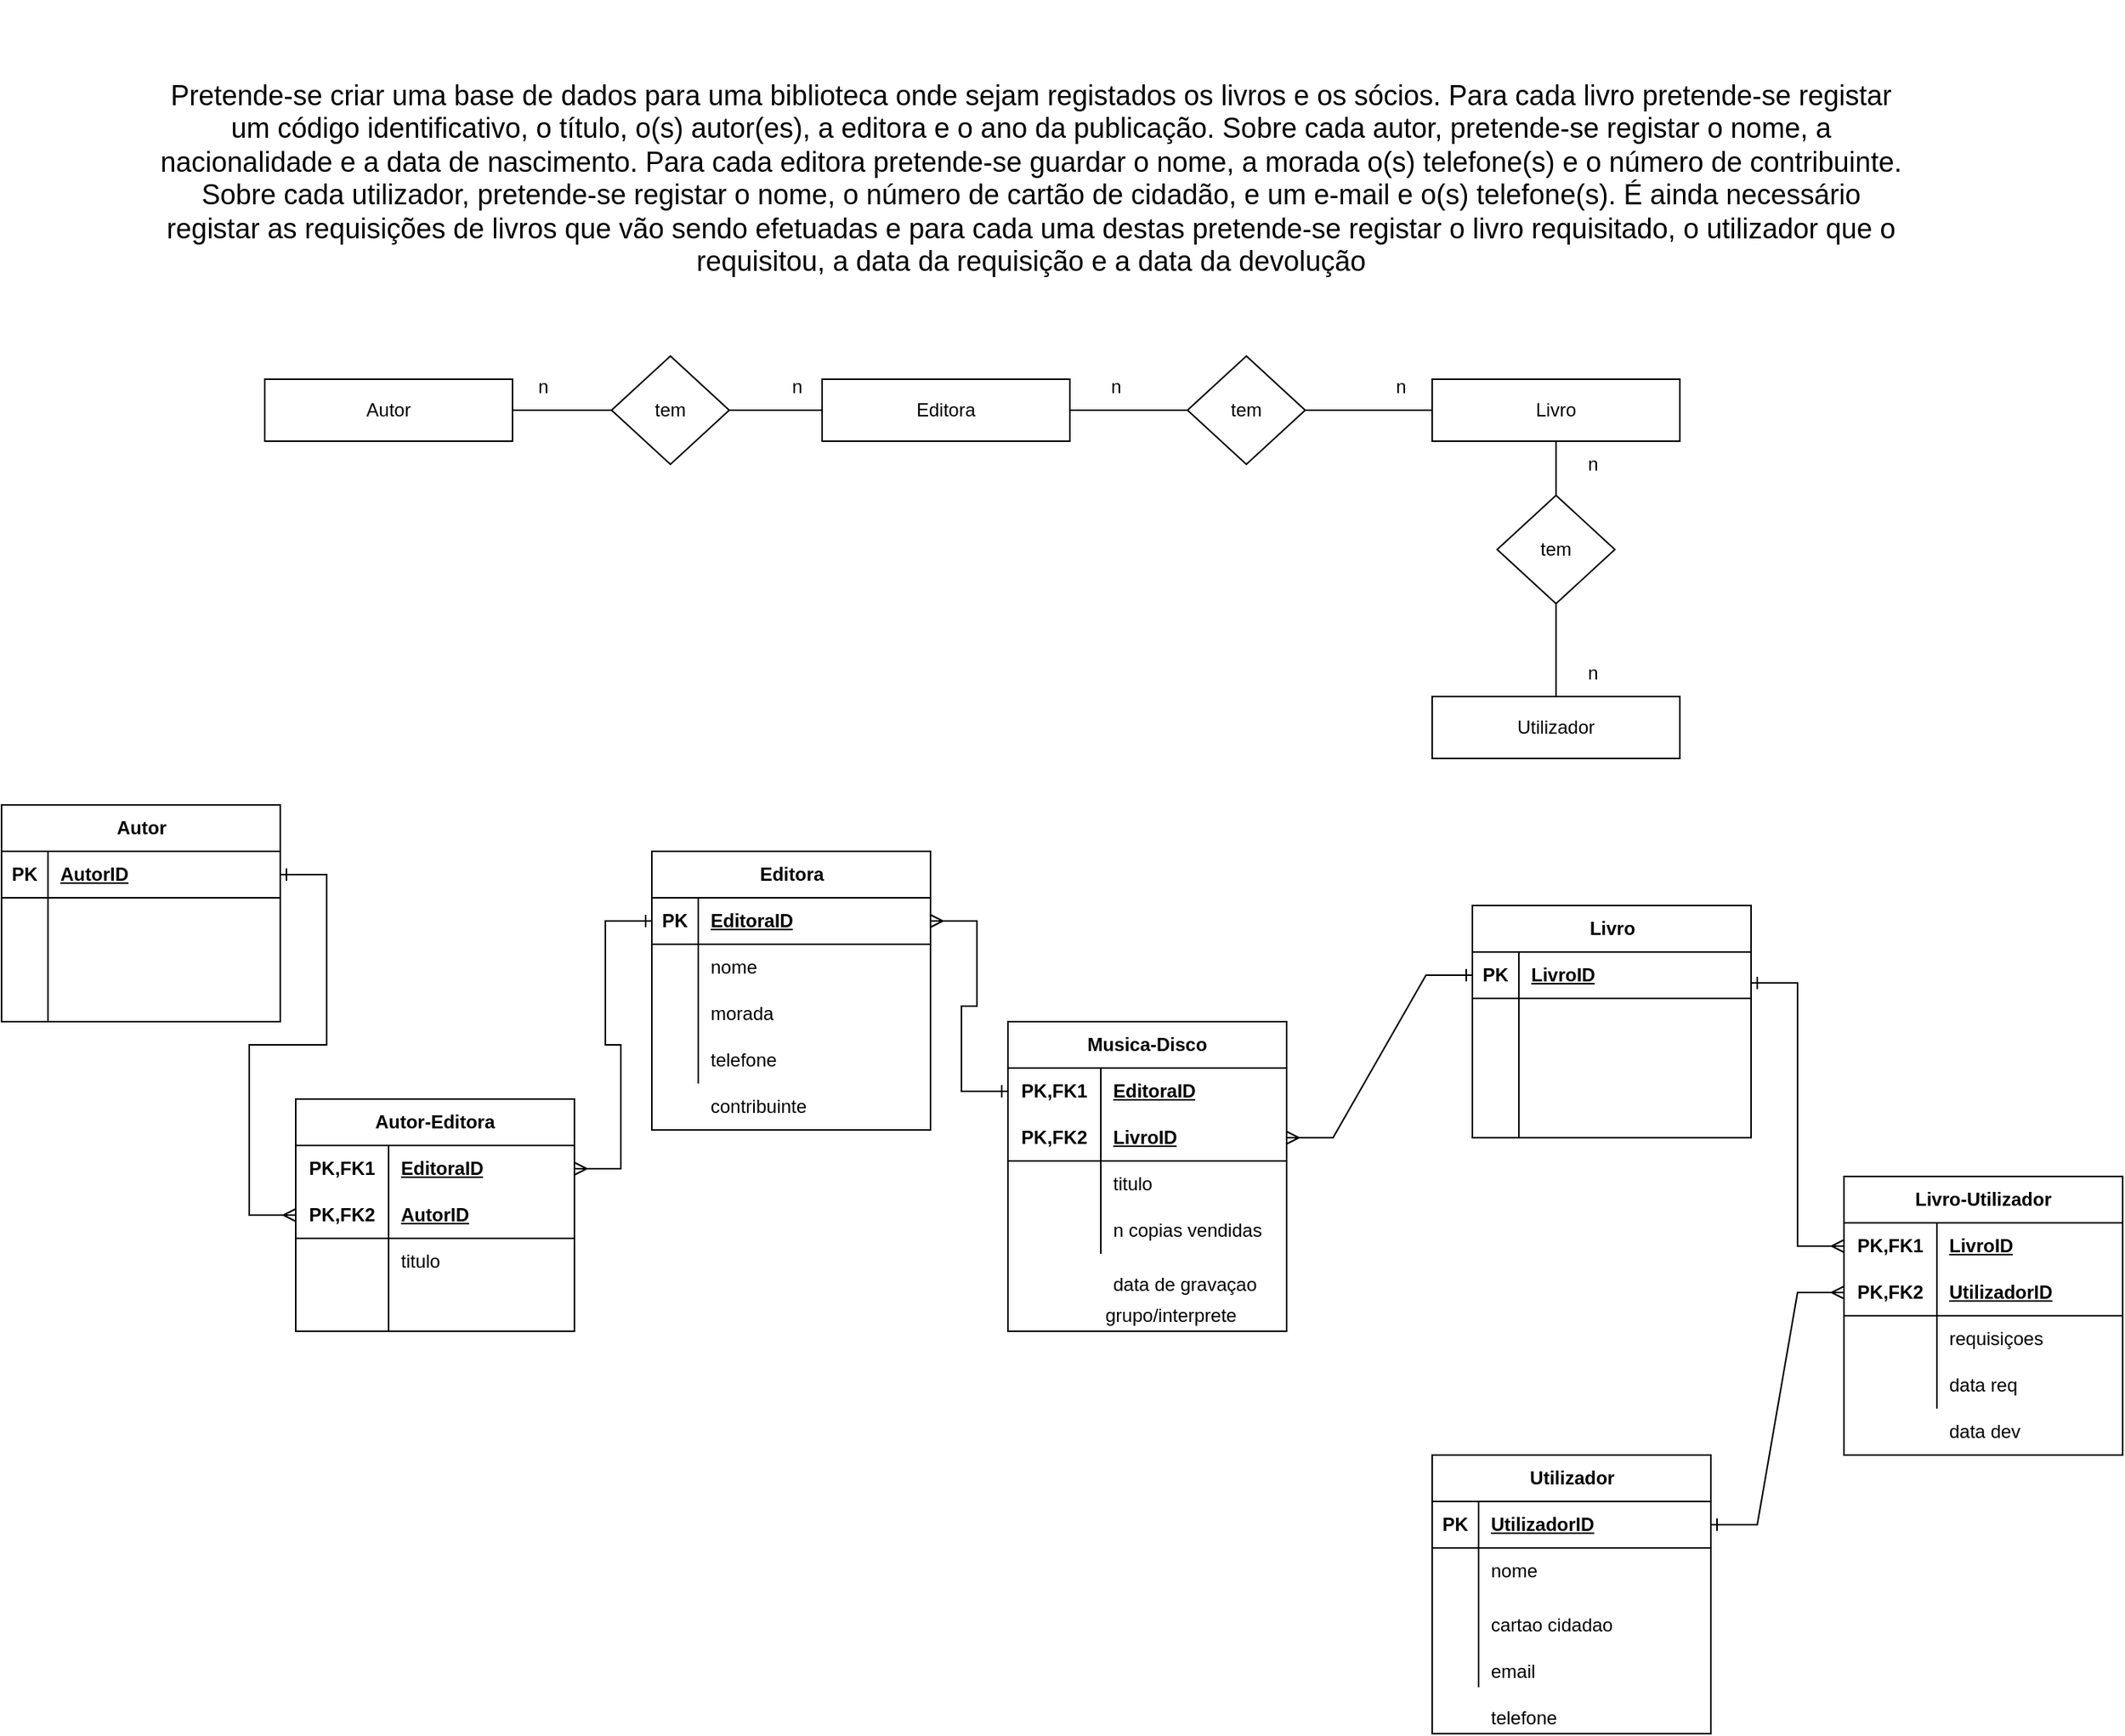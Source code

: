 <mxfile version="22.1.0" type="device">
  <diagram name="Página-1" id="rmaNzxS0oc0_9FTPBOmj">
    <mxGraphModel dx="1834" dy="1150" grid="1" gridSize="10" guides="1" tooltips="1" connect="1" arrows="1" fold="1" page="0" pageScale="1" pageWidth="827" pageHeight="1169" math="0" shadow="0">
      <root>
        <mxCell id="0" />
        <mxCell id="1" parent="0" />
        <mxCell id="kkn1UCmaTB8bPOKol1aY-2" value="" style="rounded=0;whiteSpace=wrap;html=1;" parent="1" vertex="1">
          <mxGeometry x="-210" y="85" width="160" height="40" as="geometry" />
        </mxCell>
        <mxCell id="kkn1UCmaTB8bPOKol1aY-29" value="n" style="text;html=1;strokeColor=none;fillColor=none;align=center;verticalAlign=middle;whiteSpace=wrap;rounded=0;" parent="1" vertex="1">
          <mxGeometry x="-60" y="75" width="60" height="30" as="geometry" />
        </mxCell>
        <mxCell id="kkn1UCmaTB8bPOKol1aY-31" value="n" style="text;html=1;strokeColor=none;fillColor=none;align=center;verticalAlign=middle;whiteSpace=wrap;rounded=0;" parent="1" vertex="1">
          <mxGeometry x="310" y="75" width="60" height="30" as="geometry" />
        </mxCell>
        <mxCell id="kkn1UCmaTB8bPOKol1aY-32" value="n" style="text;html=1;strokeColor=none;fillColor=none;align=center;verticalAlign=middle;whiteSpace=wrap;rounded=0;" parent="1" vertex="1">
          <mxGeometry x="104" y="75" width="60" height="30" as="geometry" />
        </mxCell>
        <mxCell id="0GCb4TJeZC1cjcMG3-eP-11" value="" style="rounded=0;whiteSpace=wrap;html=1;" parent="1" vertex="1">
          <mxGeometry x="150" y="85" width="160" height="40" as="geometry" />
        </mxCell>
        <mxCell id="kkn1UCmaTB8bPOKol1aY-15" value="Autor" style="text;html=1;strokeColor=none;fillColor=none;align=center;verticalAlign=middle;whiteSpace=wrap;rounded=0;" parent="1" vertex="1">
          <mxGeometry x="-160" y="90" width="60" height="30" as="geometry" />
        </mxCell>
        <mxCell id="0GCb4TJeZC1cjcMG3-eP-17" value="" style="endArrow=none;html=1;rounded=0;exitX=1;exitY=0.5;exitDx=0;exitDy=0;entryX=0;entryY=0.5;entryDx=0;entryDy=0;" parent="1" source="kkn1UCmaTB8bPOKol1aY-2" target="VTvDLO4h_uAtjMgpiV9B-4" edge="1">
          <mxGeometry width="50" height="50" relative="1" as="geometry">
            <mxPoint x="100" y="160" as="sourcePoint" />
            <mxPoint x="154" y="110" as="targetPoint" />
          </mxGeometry>
        </mxCell>
        <mxCell id="0GCb4TJeZC1cjcMG3-eP-20" value="" style="endArrow=none;html=1;rounded=0;exitX=1;exitY=0.5;exitDx=0;exitDy=0;entryX=0;entryY=0.5;entryDx=0;entryDy=0;" parent="1" source="0GCb4TJeZC1cjcMG3-eP-11" target="VTvDLO4h_uAtjMgpiV9B-3" edge="1">
          <mxGeometry width="50" height="50" relative="1" as="geometry">
            <mxPoint x="450" y="110" as="sourcePoint" />
            <mxPoint x="514" y="115" as="targetPoint" />
          </mxGeometry>
        </mxCell>
        <mxCell id="0GCb4TJeZC1cjcMG3-eP-21" value="" style="endArrow=none;html=1;rounded=0;exitX=1;exitY=0.5;exitDx=0;exitDy=0;entryX=0;entryY=0.5;entryDx=0;entryDy=0;" parent="1" source="VTvDLO4h_uAtjMgpiV9B-3" target="0GCb4TJeZC1cjcMG3-eP-33" edge="1">
          <mxGeometry width="50" height="50" relative="1" as="geometry">
            <mxPoint x="580" y="110" as="sourcePoint" />
            <mxPoint x="560" y="100" as="targetPoint" />
          </mxGeometry>
        </mxCell>
        <mxCell id="0GCb4TJeZC1cjcMG3-eP-22" value="n" style="text;html=1;strokeColor=none;fillColor=none;align=center;verticalAlign=middle;whiteSpace=wrap;rounded=0;" parent="1" vertex="1">
          <mxGeometry x="494" y="75" width="60" height="30" as="geometry" />
        </mxCell>
        <mxCell id="0GCb4TJeZC1cjcMG3-eP-23" value="&lt;font style=&quot;font-size: 18px;&quot;&gt;&amp;nbsp;&lt;/font&gt;&lt;br&gt;&lt;font style=&quot;font-size: 18px;&quot;&gt;Pretende-se criar uma base de dados para uma &lt;span class=&quot;fontstyle2&quot;&gt;biblioteca &lt;/span&gt;&lt;span class=&quot;fontstyle0&quot;&gt;onde sejam registados os livros e os sócios. Para cada livro pretende-se registar um código identificativo, o título, o(s) autor(es), a editora e o ano da publicação. Sobre cada autor, pretende-se registar o nome, a nacionalidade e a data de nascimento. Para cada editora pretende-se guardar o nome, a morada o(s) telefone(s) e o número de contribuinte. Sobre cada utilizador, pretende-se registar o nome, o número de cartão de cidadão, e um e-mail e o(s) telefone(s). É ainda necessário registar as requisições de livros que vão sendo efetuadas e para cada uma destas pretende-se registar o livro requisitado, o utilizador que o requisitou, a data da requisição e a data da devolução&lt;/span&gt;&lt;/font&gt; " style="text;html=1;strokeColor=none;fillColor=none;align=center;verticalAlign=middle;whiteSpace=wrap;rounded=0;" parent="1" vertex="1">
          <mxGeometry x="-280" y="-160" width="1130" height="210" as="geometry" />
        </mxCell>
        <mxCell id="0GCb4TJeZC1cjcMG3-eP-33" value="" style="rounded=0;whiteSpace=wrap;html=1;" parent="1" vertex="1">
          <mxGeometry x="544" y="85" width="160" height="40" as="geometry" />
        </mxCell>
        <mxCell id="kkn1UCmaTB8bPOKol1aY-16" value="Editora" style="text;html=1;strokeColor=none;fillColor=none;align=center;verticalAlign=middle;whiteSpace=wrap;rounded=0;" parent="1" vertex="1">
          <mxGeometry x="200" y="90" width="60" height="30" as="geometry" />
        </mxCell>
        <mxCell id="0GCb4TJeZC1cjcMG3-eP-35" value="Livro" style="text;html=1;strokeColor=none;fillColor=none;align=center;verticalAlign=middle;whiteSpace=wrap;rounded=0;" parent="1" vertex="1">
          <mxGeometry x="594" y="90" width="60" height="30" as="geometry" />
        </mxCell>
        <mxCell id="0GCb4TJeZC1cjcMG3-eP-36" value="" style="endArrow=none;html=1;rounded=0;exitX=1;exitY=0.5;exitDx=0;exitDy=0;" parent="1" source="VTvDLO4h_uAtjMgpiV9B-4" target="0GCb4TJeZC1cjcMG3-eP-11" edge="1">
          <mxGeometry width="50" height="50" relative="1" as="geometry">
            <mxPoint x="220" y="109.5" as="sourcePoint" />
            <mxPoint x="284" y="109.5" as="targetPoint" />
          </mxGeometry>
        </mxCell>
        <mxCell id="VTvDLO4h_uAtjMgpiV9B-3" value="tem" style="rhombus;whiteSpace=wrap;html=1;" parent="1" vertex="1">
          <mxGeometry x="386" y="70" width="76" height="70" as="geometry" />
        </mxCell>
        <mxCell id="VTvDLO4h_uAtjMgpiV9B-4" value="tem" style="rhombus;whiteSpace=wrap;html=1;" parent="1" vertex="1">
          <mxGeometry x="14" y="70" width="76" height="70" as="geometry" />
        </mxCell>
        <mxCell id="VTvDLO4h_uAtjMgpiV9B-90" value="" style="edgeStyle=entityRelationEdgeStyle;fontSize=12;html=1;endArrow=ERone;endFill=1;rounded=0;startArrow=ERmany;startFill=0;entryX=0;entryY=0.5;entryDx=0;entryDy=0;exitX=1;exitY=0.5;exitDx=0;exitDy=0;" parent="1" source="K3eqhDfbR2SKWVkaduTU-2" target="VTvDLO4h_uAtjMgpiV9B-11" edge="1">
          <mxGeometry width="100" height="100" relative="1" as="geometry">
            <mxPoint x="159" y="770" as="sourcePoint" />
            <mxPoint x="359" y="710" as="targetPoint" />
          </mxGeometry>
        </mxCell>
        <mxCell id="VTvDLO4h_uAtjMgpiV9B-94" value="" style="edgeStyle=entityRelationEdgeStyle;fontSize=12;html=1;endArrow=ERone;startArrow=ERmany;rounded=0;startFill=0;entryX=0;entryY=0.5;entryDx=0;entryDy=0;endFill=0;exitX=1;exitY=0.5;exitDx=0;exitDy=0;" parent="1" source="K3eqhDfbR2SKWVkaduTU-18" target="VTvDLO4h_uAtjMgpiV9B-50" edge="1">
          <mxGeometry width="100" height="100" relative="1" as="geometry">
            <mxPoint x="744" y="460" as="sourcePoint" />
            <mxPoint x="589" y="755" as="targetPoint" />
            <Array as="points">
              <mxPoint x="499" y="900" />
              <mxPoint x="669" y="910" />
              <mxPoint x="489" y="870" />
              <mxPoint x="579" y="880" />
            </Array>
          </mxGeometry>
        </mxCell>
        <mxCell id="VTvDLO4h_uAtjMgpiV9B-139" style="edgeStyle=orthogonalEdgeStyle;rounded=0;orthogonalLoop=1;jettySize=auto;html=1;exitX=0.5;exitY=1;exitDx=0;exitDy=0;" parent="1" edge="1">
          <mxGeometry relative="1" as="geometry">
            <mxPoint x="-210" y="140" as="sourcePoint" />
            <mxPoint x="-210" y="140" as="targetPoint" />
          </mxGeometry>
        </mxCell>
        <mxCell id="VTvDLO4h_uAtjMgpiV9B-114" value="Autor" style="shape=table;startSize=30;container=1;collapsible=1;childLayout=tableLayout;fixedRows=1;rowLines=0;fontStyle=1;align=center;resizeLast=1;html=1;" parent="1" vertex="1">
          <mxGeometry x="-380" y="360" width="180" height="140" as="geometry" />
        </mxCell>
        <mxCell id="VTvDLO4h_uAtjMgpiV9B-115" value="" style="shape=tableRow;horizontal=0;startSize=0;swimlaneHead=0;swimlaneBody=0;fillColor=none;collapsible=0;dropTarget=0;points=[[0,0.5],[1,0.5]];portConstraint=eastwest;top=0;left=0;right=0;bottom=1;" parent="VTvDLO4h_uAtjMgpiV9B-114" vertex="1">
          <mxGeometry y="30" width="180" height="30" as="geometry" />
        </mxCell>
        <mxCell id="VTvDLO4h_uAtjMgpiV9B-116" value="PK" style="shape=partialRectangle;connectable=0;fillColor=none;top=0;left=0;bottom=0;right=0;fontStyle=1;overflow=hidden;whiteSpace=wrap;html=1;" parent="VTvDLO4h_uAtjMgpiV9B-115" vertex="1">
          <mxGeometry width="30" height="30" as="geometry">
            <mxRectangle width="30" height="30" as="alternateBounds" />
          </mxGeometry>
        </mxCell>
        <mxCell id="VTvDLO4h_uAtjMgpiV9B-117" value="AutorID" style="shape=partialRectangle;connectable=0;fillColor=none;top=0;left=0;bottom=0;right=0;align=left;spacingLeft=6;fontStyle=5;overflow=hidden;whiteSpace=wrap;html=1;" parent="VTvDLO4h_uAtjMgpiV9B-115" vertex="1">
          <mxGeometry x="30" width="150" height="30" as="geometry">
            <mxRectangle width="150" height="30" as="alternateBounds" />
          </mxGeometry>
        </mxCell>
        <mxCell id="VTvDLO4h_uAtjMgpiV9B-118" value="" style="shape=tableRow;horizontal=0;startSize=0;swimlaneHead=0;swimlaneBody=0;fillColor=none;collapsible=0;dropTarget=0;points=[[0,0.5],[1,0.5]];portConstraint=eastwest;top=0;left=0;right=0;bottom=0;" parent="VTvDLO4h_uAtjMgpiV9B-114" vertex="1">
          <mxGeometry y="60" width="180" height="20" as="geometry" />
        </mxCell>
        <mxCell id="VTvDLO4h_uAtjMgpiV9B-119" value="" style="shape=partialRectangle;connectable=0;fillColor=none;top=0;left=0;bottom=0;right=0;editable=1;overflow=hidden;whiteSpace=wrap;html=1;" parent="VTvDLO4h_uAtjMgpiV9B-118" vertex="1">
          <mxGeometry width="30" height="20" as="geometry">
            <mxRectangle width="30" height="20" as="alternateBounds" />
          </mxGeometry>
        </mxCell>
        <mxCell id="VTvDLO4h_uAtjMgpiV9B-120" value="" style="shape=partialRectangle;connectable=0;fillColor=none;top=0;left=0;bottom=0;right=0;align=left;spacingLeft=6;overflow=hidden;whiteSpace=wrap;html=1;" parent="VTvDLO4h_uAtjMgpiV9B-118" vertex="1">
          <mxGeometry x="30" width="150" height="20" as="geometry">
            <mxRectangle width="150" height="20" as="alternateBounds" />
          </mxGeometry>
        </mxCell>
        <mxCell id="VTvDLO4h_uAtjMgpiV9B-121" value="" style="shape=tableRow;horizontal=0;startSize=0;swimlaneHead=0;swimlaneBody=0;fillColor=none;collapsible=0;dropTarget=0;points=[[0,0.5],[1,0.5]];portConstraint=eastwest;top=0;left=0;right=0;bottom=0;" parent="VTvDLO4h_uAtjMgpiV9B-114" vertex="1">
          <mxGeometry y="80" width="180" height="30" as="geometry" />
        </mxCell>
        <mxCell id="VTvDLO4h_uAtjMgpiV9B-122" value="" style="shape=partialRectangle;connectable=0;fillColor=none;top=0;left=0;bottom=0;right=0;editable=1;overflow=hidden;whiteSpace=wrap;html=1;" parent="VTvDLO4h_uAtjMgpiV9B-121" vertex="1">
          <mxGeometry width="30" height="30" as="geometry">
            <mxRectangle width="30" height="30" as="alternateBounds" />
          </mxGeometry>
        </mxCell>
        <mxCell id="VTvDLO4h_uAtjMgpiV9B-123" value="" style="shape=partialRectangle;connectable=0;fillColor=none;top=0;left=0;bottom=0;right=0;align=left;spacingLeft=6;overflow=hidden;whiteSpace=wrap;html=1;" parent="VTvDLO4h_uAtjMgpiV9B-121" vertex="1">
          <mxGeometry x="30" width="150" height="30" as="geometry">
            <mxRectangle width="150" height="30" as="alternateBounds" />
          </mxGeometry>
        </mxCell>
        <mxCell id="VTvDLO4h_uAtjMgpiV9B-124" value="" style="shape=tableRow;horizontal=0;startSize=0;swimlaneHead=0;swimlaneBody=0;fillColor=none;collapsible=0;dropTarget=0;points=[[0,0.5],[1,0.5]];portConstraint=eastwest;top=0;left=0;right=0;bottom=0;" parent="VTvDLO4h_uAtjMgpiV9B-114" vertex="1">
          <mxGeometry y="110" width="180" height="30" as="geometry" />
        </mxCell>
        <mxCell id="VTvDLO4h_uAtjMgpiV9B-125" value="" style="shape=partialRectangle;connectable=0;fillColor=none;top=0;left=0;bottom=0;right=0;editable=1;overflow=hidden;whiteSpace=wrap;html=1;" parent="VTvDLO4h_uAtjMgpiV9B-124" vertex="1">
          <mxGeometry width="30" height="30" as="geometry">
            <mxRectangle width="30" height="30" as="alternateBounds" />
          </mxGeometry>
        </mxCell>
        <mxCell id="VTvDLO4h_uAtjMgpiV9B-126" value="" style="shape=partialRectangle;connectable=0;fillColor=none;top=0;left=0;bottom=0;right=0;align=left;spacingLeft=6;overflow=hidden;whiteSpace=wrap;html=1;" parent="VTvDLO4h_uAtjMgpiV9B-124" vertex="1">
          <mxGeometry x="30" width="150" height="30" as="geometry">
            <mxRectangle width="150" height="30" as="alternateBounds" />
          </mxGeometry>
        </mxCell>
        <mxCell id="VTvDLO4h_uAtjMgpiV9B-140" value="" style="edgeStyle=entityRelationEdgeStyle;fontSize=12;html=1;endArrow=ERone;endFill=1;rounded=0;startArrow=ERmany;startFill=0;entryX=1;entryY=0.5;entryDx=0;entryDy=0;exitX=0;exitY=0.5;exitDx=0;exitDy=0;" parent="1" source="K3eqhDfbR2SKWVkaduTU-5" target="VTvDLO4h_uAtjMgpiV9B-115" edge="1">
          <mxGeometry width="100" height="100" relative="1" as="geometry">
            <mxPoint x="-126" y="770" as="sourcePoint" />
            <mxPoint x="-101" y="690" as="targetPoint" />
          </mxGeometry>
        </mxCell>
        <mxCell id="VTvDLO4h_uAtjMgpiV9B-10" value="Editora" style="shape=table;startSize=30;container=1;collapsible=1;childLayout=tableLayout;fixedRows=1;rowLines=0;fontStyle=1;align=center;resizeLast=1;html=1;" parent="1" vertex="1">
          <mxGeometry x="40" y="390" width="180" height="180" as="geometry" />
        </mxCell>
        <mxCell id="VTvDLO4h_uAtjMgpiV9B-11" value="" style="shape=tableRow;horizontal=0;startSize=0;swimlaneHead=0;swimlaneBody=0;fillColor=none;collapsible=0;dropTarget=0;points=[[0,0.5],[1,0.5]];portConstraint=eastwest;top=0;left=0;right=0;bottom=1;" parent="VTvDLO4h_uAtjMgpiV9B-10" vertex="1">
          <mxGeometry y="30" width="180" height="30" as="geometry" />
        </mxCell>
        <mxCell id="VTvDLO4h_uAtjMgpiV9B-12" value="PK" style="shape=partialRectangle;connectable=0;fillColor=none;top=0;left=0;bottom=0;right=0;fontStyle=1;overflow=hidden;whiteSpace=wrap;html=1;" parent="VTvDLO4h_uAtjMgpiV9B-11" vertex="1">
          <mxGeometry width="30" height="30" as="geometry">
            <mxRectangle width="30" height="30" as="alternateBounds" />
          </mxGeometry>
        </mxCell>
        <mxCell id="VTvDLO4h_uAtjMgpiV9B-13" value="EditoraID" style="shape=partialRectangle;connectable=0;fillColor=none;top=0;left=0;bottom=0;right=0;align=left;spacingLeft=6;fontStyle=5;overflow=hidden;whiteSpace=wrap;html=1;" parent="VTvDLO4h_uAtjMgpiV9B-11" vertex="1">
          <mxGeometry x="30" width="150" height="30" as="geometry">
            <mxRectangle width="150" height="30" as="alternateBounds" />
          </mxGeometry>
        </mxCell>
        <mxCell id="VTvDLO4h_uAtjMgpiV9B-14" value="" style="shape=tableRow;horizontal=0;startSize=0;swimlaneHead=0;swimlaneBody=0;fillColor=none;collapsible=0;dropTarget=0;points=[[0,0.5],[1,0.5]];portConstraint=eastwest;top=0;left=0;right=0;bottom=0;" parent="VTvDLO4h_uAtjMgpiV9B-10" vertex="1">
          <mxGeometry y="60" width="180" height="30" as="geometry" />
        </mxCell>
        <mxCell id="VTvDLO4h_uAtjMgpiV9B-15" value="" style="shape=partialRectangle;connectable=0;fillColor=none;top=0;left=0;bottom=0;right=0;editable=1;overflow=hidden;whiteSpace=wrap;html=1;" parent="VTvDLO4h_uAtjMgpiV9B-14" vertex="1">
          <mxGeometry width="30" height="30" as="geometry">
            <mxRectangle width="30" height="30" as="alternateBounds" />
          </mxGeometry>
        </mxCell>
        <mxCell id="VTvDLO4h_uAtjMgpiV9B-16" value="nome" style="shape=partialRectangle;connectable=0;fillColor=none;top=0;left=0;bottom=0;right=0;align=left;spacingLeft=6;overflow=hidden;whiteSpace=wrap;html=1;" parent="VTvDLO4h_uAtjMgpiV9B-14" vertex="1">
          <mxGeometry x="30" width="150" height="30" as="geometry">
            <mxRectangle width="150" height="30" as="alternateBounds" />
          </mxGeometry>
        </mxCell>
        <mxCell id="VTvDLO4h_uAtjMgpiV9B-17" value="" style="shape=tableRow;horizontal=0;startSize=0;swimlaneHead=0;swimlaneBody=0;fillColor=none;collapsible=0;dropTarget=0;points=[[0,0.5],[1,0.5]];portConstraint=eastwest;top=0;left=0;right=0;bottom=0;" parent="VTvDLO4h_uAtjMgpiV9B-10" vertex="1">
          <mxGeometry y="90" width="180" height="30" as="geometry" />
        </mxCell>
        <mxCell id="VTvDLO4h_uAtjMgpiV9B-18" value="" style="shape=partialRectangle;connectable=0;fillColor=none;top=0;left=0;bottom=0;right=0;editable=1;overflow=hidden;whiteSpace=wrap;html=1;" parent="VTvDLO4h_uAtjMgpiV9B-17" vertex="1">
          <mxGeometry width="30" height="30" as="geometry">
            <mxRectangle width="30" height="30" as="alternateBounds" />
          </mxGeometry>
        </mxCell>
        <mxCell id="VTvDLO4h_uAtjMgpiV9B-19" value="morada" style="shape=partialRectangle;connectable=0;fillColor=none;top=0;left=0;bottom=0;right=0;align=left;spacingLeft=6;overflow=hidden;whiteSpace=wrap;html=1;" parent="VTvDLO4h_uAtjMgpiV9B-17" vertex="1">
          <mxGeometry x="30" width="150" height="30" as="geometry">
            <mxRectangle width="150" height="30" as="alternateBounds" />
          </mxGeometry>
        </mxCell>
        <mxCell id="VTvDLO4h_uAtjMgpiV9B-20" value="" style="shape=tableRow;horizontal=0;startSize=0;swimlaneHead=0;swimlaneBody=0;fillColor=none;collapsible=0;dropTarget=0;points=[[0,0.5],[1,0.5]];portConstraint=eastwest;top=0;left=0;right=0;bottom=0;" parent="VTvDLO4h_uAtjMgpiV9B-10" vertex="1">
          <mxGeometry y="120" width="180" height="30" as="geometry" />
        </mxCell>
        <mxCell id="VTvDLO4h_uAtjMgpiV9B-21" value="" style="shape=partialRectangle;connectable=0;fillColor=none;top=0;left=0;bottom=0;right=0;editable=1;overflow=hidden;whiteSpace=wrap;html=1;" parent="VTvDLO4h_uAtjMgpiV9B-20" vertex="1">
          <mxGeometry width="30" height="30" as="geometry">
            <mxRectangle width="30" height="30" as="alternateBounds" />
          </mxGeometry>
        </mxCell>
        <mxCell id="VTvDLO4h_uAtjMgpiV9B-22" value="telefone" style="shape=partialRectangle;connectable=0;fillColor=none;top=0;left=0;bottom=0;right=0;align=left;spacingLeft=6;overflow=hidden;whiteSpace=wrap;html=1;" parent="VTvDLO4h_uAtjMgpiV9B-20" vertex="1">
          <mxGeometry x="30" width="150" height="30" as="geometry">
            <mxRectangle width="150" height="30" as="alternateBounds" />
          </mxGeometry>
        </mxCell>
        <mxCell id="VTvDLO4h_uAtjMgpiV9B-141" value="" style="shape=tableRow;horizontal=0;startSize=0;swimlaneHead=0;swimlaneBody=0;fillColor=none;collapsible=0;dropTarget=0;points=[[0,0.5],[1,0.5]];portConstraint=eastwest;top=0;left=0;right=0;bottom=0;" parent="1" vertex="1">
          <mxGeometry x="315" y="545" width="180" height="30" as="geometry" />
        </mxCell>
        <mxCell id="VTvDLO4h_uAtjMgpiV9B-142" value="" style="shape=partialRectangle;connectable=0;fillColor=none;top=0;left=0;bottom=0;right=0;editable=1;overflow=hidden;whiteSpace=wrap;html=1;" parent="VTvDLO4h_uAtjMgpiV9B-141" vertex="1">
          <mxGeometry width="30" height="30" as="geometry">
            <mxRectangle width="30" height="30" as="alternateBounds" />
          </mxGeometry>
        </mxCell>
        <mxCell id="VTvDLO4h_uAtjMgpiV9B-144" value="" style="shape=tableRow;horizontal=0;startSize=0;swimlaneHead=0;swimlaneBody=0;fillColor=none;collapsible=0;dropTarget=0;points=[[0,0.5],[1,0.5]];portConstraint=eastwest;top=0;left=0;right=0;bottom=0;" parent="1" vertex="1">
          <mxGeometry x="325" y="555" width="180" height="30" as="geometry" />
        </mxCell>
        <mxCell id="K3eqhDfbR2SKWVkaduTU-27" value="" style="edgeStyle=entityRelationEdgeStyle;fontSize=12;html=1;endArrow=ERone;endFill=1;rounded=0;startArrow=ERmany;startFill=0;entryX=0;entryY=0.5;entryDx=0;entryDy=0;exitX=1;exitY=0.5;exitDx=0;exitDy=0;" parent="1" source="VTvDLO4h_uAtjMgpiV9B-11" target="K3eqhDfbR2SKWVkaduTU-15" edge="1">
          <mxGeometry width="100" height="100" relative="1" as="geometry">
            <mxPoint x="374" y="495" as="sourcePoint" />
            <mxPoint x="454" y="495" as="targetPoint" />
          </mxGeometry>
        </mxCell>
        <mxCell id="K3eqhDfbR2SKWVkaduTU-28" value="grupo/interprete" style="shape=partialRectangle;connectable=0;fillColor=none;top=0;left=0;bottom=0;right=0;align=left;spacingLeft=6;overflow=hidden;whiteSpace=wrap;html=1;" parent="1" vertex="1">
          <mxGeometry x="325" y="680" width="115" height="20" as="geometry">
            <mxRectangle width="150" height="20" as="alternateBounds" />
          </mxGeometry>
        </mxCell>
        <mxCell id="K3eqhDfbR2SKWVkaduTU-30" value="data de gravaçao" style="shape=partialRectangle;connectable=0;fillColor=none;top=0;left=0;bottom=0;right=0;align=left;spacingLeft=6;overflow=hidden;whiteSpace=wrap;html=1;" parent="1" vertex="1">
          <mxGeometry x="330" y="660" width="110" height="20" as="geometry">
            <mxRectangle width="150" height="20" as="alternateBounds" />
          </mxGeometry>
        </mxCell>
        <mxCell id="VrEHseB3suT-Ttt-U9s6-1" value="" style="rounded=0;whiteSpace=wrap;html=1;" vertex="1" parent="1">
          <mxGeometry x="544" y="290" width="160" height="40" as="geometry" />
        </mxCell>
        <mxCell id="VrEHseB3suT-Ttt-U9s6-2" value="tem" style="rhombus;whiteSpace=wrap;html=1;" vertex="1" parent="1">
          <mxGeometry x="586" y="160" width="76" height="70" as="geometry" />
        </mxCell>
        <mxCell id="VrEHseB3suT-Ttt-U9s6-3" value="" style="endArrow=none;html=1;rounded=0;exitX=0.5;exitY=0;exitDx=0;exitDy=0;entryX=0.5;entryY=1;entryDx=0;entryDy=0;" edge="1" parent="1" source="VrEHseB3suT-Ttt-U9s6-2" target="0GCb4TJeZC1cjcMG3-eP-33">
          <mxGeometry width="50" height="50" relative="1" as="geometry">
            <mxPoint x="574" y="175" as="sourcePoint" />
            <mxPoint x="604" y="130" as="targetPoint" />
          </mxGeometry>
        </mxCell>
        <mxCell id="VrEHseB3suT-Ttt-U9s6-4" value="" style="endArrow=none;html=1;rounded=0;entryX=0.5;entryY=1;entryDx=0;entryDy=0;" edge="1" parent="1" source="VrEHseB3suT-Ttt-U9s6-1" target="VrEHseB3suT-Ttt-U9s6-2">
          <mxGeometry width="50" height="50" relative="1" as="geometry">
            <mxPoint x="623.5" y="285" as="sourcePoint" />
            <mxPoint x="623.5" y="250" as="targetPoint" />
          </mxGeometry>
        </mxCell>
        <mxCell id="VrEHseB3suT-Ttt-U9s6-5" value="Utilizador" style="text;html=1;strokeColor=none;fillColor=none;align=center;verticalAlign=middle;whiteSpace=wrap;rounded=0;" vertex="1" parent="1">
          <mxGeometry x="594" y="295" width="60" height="30" as="geometry" />
        </mxCell>
        <mxCell id="VrEHseB3suT-Ttt-U9s6-6" value="n" style="text;html=1;strokeColor=none;fillColor=none;align=center;verticalAlign=middle;whiteSpace=wrap;rounded=0;" vertex="1" parent="1">
          <mxGeometry x="618" y="125" width="60" height="30" as="geometry" />
        </mxCell>
        <mxCell id="VrEHseB3suT-Ttt-U9s6-7" value="n" style="text;html=1;strokeColor=none;fillColor=none;align=center;verticalAlign=middle;whiteSpace=wrap;rounded=0;" vertex="1" parent="1">
          <mxGeometry x="618" y="260" width="60" height="30" as="geometry" />
        </mxCell>
        <mxCell id="VTvDLO4h_uAtjMgpiV9B-49" value="Livro" style="shape=table;startSize=30;container=1;collapsible=1;childLayout=tableLayout;fixedRows=1;rowLines=0;fontStyle=1;align=center;resizeLast=1;html=1;" parent="1" vertex="1">
          <mxGeometry x="570" y="425" width="180" height="150" as="geometry" />
        </mxCell>
        <mxCell id="VTvDLO4h_uAtjMgpiV9B-50" value="" style="shape=tableRow;horizontal=0;startSize=0;swimlaneHead=0;swimlaneBody=0;fillColor=none;collapsible=0;dropTarget=0;points=[[0,0.5],[1,0.5]];portConstraint=eastwest;top=0;left=0;right=0;bottom=1;" parent="VTvDLO4h_uAtjMgpiV9B-49" vertex="1">
          <mxGeometry y="30" width="180" height="30" as="geometry" />
        </mxCell>
        <mxCell id="VTvDLO4h_uAtjMgpiV9B-51" value="PK" style="shape=partialRectangle;connectable=0;fillColor=none;top=0;left=0;bottom=0;right=0;fontStyle=1;overflow=hidden;whiteSpace=wrap;html=1;" parent="VTvDLO4h_uAtjMgpiV9B-50" vertex="1">
          <mxGeometry width="30" height="30" as="geometry">
            <mxRectangle width="30" height="30" as="alternateBounds" />
          </mxGeometry>
        </mxCell>
        <mxCell id="VTvDLO4h_uAtjMgpiV9B-52" value="LivroID" style="shape=partialRectangle;connectable=0;fillColor=none;top=0;left=0;bottom=0;right=0;align=left;spacingLeft=6;fontStyle=5;overflow=hidden;whiteSpace=wrap;html=1;" parent="VTvDLO4h_uAtjMgpiV9B-50" vertex="1">
          <mxGeometry x="30" width="150" height="30" as="geometry">
            <mxRectangle width="150" height="30" as="alternateBounds" />
          </mxGeometry>
        </mxCell>
        <mxCell id="VTvDLO4h_uAtjMgpiV9B-53" value="" style="shape=tableRow;horizontal=0;startSize=0;swimlaneHead=0;swimlaneBody=0;fillColor=none;collapsible=0;dropTarget=0;points=[[0,0.5],[1,0.5]];portConstraint=eastwest;top=0;left=0;right=0;bottom=0;" parent="VTvDLO4h_uAtjMgpiV9B-49" vertex="1">
          <mxGeometry y="60" width="180" height="30" as="geometry" />
        </mxCell>
        <mxCell id="VTvDLO4h_uAtjMgpiV9B-54" value="" style="shape=partialRectangle;connectable=0;fillColor=none;top=0;left=0;bottom=0;right=0;editable=1;overflow=hidden;whiteSpace=wrap;html=1;" parent="VTvDLO4h_uAtjMgpiV9B-53" vertex="1">
          <mxGeometry width="30" height="30" as="geometry">
            <mxRectangle width="30" height="30" as="alternateBounds" />
          </mxGeometry>
        </mxCell>
        <mxCell id="VTvDLO4h_uAtjMgpiV9B-55" value="" style="shape=partialRectangle;connectable=0;fillColor=none;top=0;left=0;bottom=0;right=0;align=left;spacingLeft=6;overflow=hidden;whiteSpace=wrap;html=1;" parent="VTvDLO4h_uAtjMgpiV9B-53" vertex="1">
          <mxGeometry x="30" width="150" height="30" as="geometry">
            <mxRectangle width="150" height="30" as="alternateBounds" />
          </mxGeometry>
        </mxCell>
        <mxCell id="VTvDLO4h_uAtjMgpiV9B-56" value="" style="shape=tableRow;horizontal=0;startSize=0;swimlaneHead=0;swimlaneBody=0;fillColor=none;collapsible=0;dropTarget=0;points=[[0,0.5],[1,0.5]];portConstraint=eastwest;top=0;left=0;right=0;bottom=0;" parent="VTvDLO4h_uAtjMgpiV9B-49" vertex="1">
          <mxGeometry y="90" width="180" height="40" as="geometry" />
        </mxCell>
        <mxCell id="VTvDLO4h_uAtjMgpiV9B-57" value="" style="shape=partialRectangle;connectable=0;fillColor=none;top=0;left=0;bottom=0;right=0;editable=1;overflow=hidden;whiteSpace=wrap;html=1;" parent="VTvDLO4h_uAtjMgpiV9B-56" vertex="1">
          <mxGeometry width="30" height="40" as="geometry">
            <mxRectangle width="30" height="40" as="alternateBounds" />
          </mxGeometry>
        </mxCell>
        <mxCell id="VTvDLO4h_uAtjMgpiV9B-58" value="" style="shape=partialRectangle;connectable=0;fillColor=none;top=0;left=0;bottom=0;right=0;align=left;spacingLeft=6;overflow=hidden;whiteSpace=wrap;html=1;" parent="VTvDLO4h_uAtjMgpiV9B-56" vertex="1">
          <mxGeometry x="30" width="150" height="40" as="geometry">
            <mxRectangle width="150" height="40" as="alternateBounds" />
          </mxGeometry>
        </mxCell>
        <mxCell id="VTvDLO4h_uAtjMgpiV9B-59" value="" style="shape=tableRow;horizontal=0;startSize=0;swimlaneHead=0;swimlaneBody=0;fillColor=none;collapsible=0;dropTarget=0;points=[[0,0.5],[1,0.5]];portConstraint=eastwest;top=0;left=0;right=0;bottom=0;" parent="VTvDLO4h_uAtjMgpiV9B-49" vertex="1">
          <mxGeometry y="130" width="180" height="20" as="geometry" />
        </mxCell>
        <mxCell id="VTvDLO4h_uAtjMgpiV9B-60" value="" style="shape=partialRectangle;connectable=0;fillColor=none;top=0;left=0;bottom=0;right=0;editable=1;overflow=hidden;whiteSpace=wrap;html=1;" parent="VTvDLO4h_uAtjMgpiV9B-59" vertex="1">
          <mxGeometry width="30" height="20" as="geometry">
            <mxRectangle width="30" height="20" as="alternateBounds" />
          </mxGeometry>
        </mxCell>
        <mxCell id="VTvDLO4h_uAtjMgpiV9B-61" value="" style="shape=partialRectangle;connectable=0;fillColor=none;top=0;left=0;bottom=0;right=0;align=left;spacingLeft=6;overflow=hidden;whiteSpace=wrap;html=1;" parent="VTvDLO4h_uAtjMgpiV9B-59" vertex="1">
          <mxGeometry x="30" width="150" height="20" as="geometry">
            <mxRectangle width="150" height="20" as="alternateBounds" />
          </mxGeometry>
        </mxCell>
        <mxCell id="K3eqhDfbR2SKWVkaduTU-1" value="Autor-Editora" style="shape=table;startSize=30;container=1;collapsible=1;childLayout=tableLayout;fixedRows=1;rowLines=0;fontStyle=1;align=center;resizeLast=1;html=1;whiteSpace=wrap;" parent="1" vertex="1">
          <mxGeometry x="-190" y="550" width="180" height="150" as="geometry" />
        </mxCell>
        <mxCell id="K3eqhDfbR2SKWVkaduTU-2" value="" style="shape=tableRow;horizontal=0;startSize=0;swimlaneHead=0;swimlaneBody=0;fillColor=none;collapsible=0;dropTarget=0;points=[[0,0.5],[1,0.5]];portConstraint=eastwest;top=0;left=0;right=0;bottom=0;html=1;" parent="K3eqhDfbR2SKWVkaduTU-1" vertex="1">
          <mxGeometry y="30" width="180" height="30" as="geometry" />
        </mxCell>
        <mxCell id="K3eqhDfbR2SKWVkaduTU-3" value="PK,FK1" style="shape=partialRectangle;connectable=0;fillColor=none;top=0;left=0;bottom=0;right=0;fontStyle=1;overflow=hidden;html=1;whiteSpace=wrap;" parent="K3eqhDfbR2SKWVkaduTU-2" vertex="1">
          <mxGeometry width="60" height="30" as="geometry">
            <mxRectangle width="60" height="30" as="alternateBounds" />
          </mxGeometry>
        </mxCell>
        <mxCell id="K3eqhDfbR2SKWVkaduTU-4" value="EditoraID" style="shape=partialRectangle;connectable=0;fillColor=none;top=0;left=0;bottom=0;right=0;align=left;spacingLeft=6;fontStyle=5;overflow=hidden;html=1;whiteSpace=wrap;" parent="K3eqhDfbR2SKWVkaduTU-2" vertex="1">
          <mxGeometry x="60" width="120" height="30" as="geometry">
            <mxRectangle width="120" height="30" as="alternateBounds" />
          </mxGeometry>
        </mxCell>
        <mxCell id="K3eqhDfbR2SKWVkaduTU-5" value="" style="shape=tableRow;horizontal=0;startSize=0;swimlaneHead=0;swimlaneBody=0;fillColor=none;collapsible=0;dropTarget=0;points=[[0,0.5],[1,0.5]];portConstraint=eastwest;top=0;left=0;right=0;bottom=1;html=1;" parent="K3eqhDfbR2SKWVkaduTU-1" vertex="1">
          <mxGeometry y="60" width="180" height="30" as="geometry" />
        </mxCell>
        <mxCell id="K3eqhDfbR2SKWVkaduTU-6" value="PK,FK2" style="shape=partialRectangle;connectable=0;fillColor=none;top=0;left=0;bottom=0;right=0;fontStyle=1;overflow=hidden;html=1;whiteSpace=wrap;" parent="K3eqhDfbR2SKWVkaduTU-5" vertex="1">
          <mxGeometry width="60" height="30" as="geometry">
            <mxRectangle width="60" height="30" as="alternateBounds" />
          </mxGeometry>
        </mxCell>
        <mxCell id="K3eqhDfbR2SKWVkaduTU-7" value="AutorID" style="shape=partialRectangle;connectable=0;fillColor=none;top=0;left=0;bottom=0;right=0;align=left;spacingLeft=6;fontStyle=5;overflow=hidden;html=1;whiteSpace=wrap;" parent="K3eqhDfbR2SKWVkaduTU-5" vertex="1">
          <mxGeometry x="60" width="120" height="30" as="geometry">
            <mxRectangle width="120" height="30" as="alternateBounds" />
          </mxGeometry>
        </mxCell>
        <mxCell id="K3eqhDfbR2SKWVkaduTU-8" value="" style="shape=tableRow;horizontal=0;startSize=0;swimlaneHead=0;swimlaneBody=0;fillColor=none;collapsible=0;dropTarget=0;points=[[0,0.5],[1,0.5]];portConstraint=eastwest;top=0;left=0;right=0;bottom=0;html=1;" parent="K3eqhDfbR2SKWVkaduTU-1" vertex="1">
          <mxGeometry y="90" width="180" height="30" as="geometry" />
        </mxCell>
        <mxCell id="K3eqhDfbR2SKWVkaduTU-9" value="" style="shape=partialRectangle;connectable=0;fillColor=none;top=0;left=0;bottom=0;right=0;editable=1;overflow=hidden;html=1;whiteSpace=wrap;" parent="K3eqhDfbR2SKWVkaduTU-8" vertex="1">
          <mxGeometry width="60" height="30" as="geometry">
            <mxRectangle width="60" height="30" as="alternateBounds" />
          </mxGeometry>
        </mxCell>
        <mxCell id="K3eqhDfbR2SKWVkaduTU-10" value="titulo" style="shape=partialRectangle;connectable=0;fillColor=none;top=0;left=0;bottom=0;right=0;align=left;spacingLeft=6;overflow=hidden;html=1;whiteSpace=wrap;" parent="K3eqhDfbR2SKWVkaduTU-8" vertex="1">
          <mxGeometry x="60" width="120" height="30" as="geometry">
            <mxRectangle width="120" height="30" as="alternateBounds" />
          </mxGeometry>
        </mxCell>
        <mxCell id="K3eqhDfbR2SKWVkaduTU-11" value="" style="shape=tableRow;horizontal=0;startSize=0;swimlaneHead=0;swimlaneBody=0;fillColor=none;collapsible=0;dropTarget=0;points=[[0,0.5],[1,0.5]];portConstraint=eastwest;top=0;left=0;right=0;bottom=0;html=1;" parent="K3eqhDfbR2SKWVkaduTU-1" vertex="1">
          <mxGeometry y="120" width="180" height="30" as="geometry" />
        </mxCell>
        <mxCell id="K3eqhDfbR2SKWVkaduTU-12" value="" style="shape=partialRectangle;connectable=0;fillColor=none;top=0;left=0;bottom=0;right=0;editable=1;overflow=hidden;html=1;whiteSpace=wrap;" parent="K3eqhDfbR2SKWVkaduTU-11" vertex="1">
          <mxGeometry width="60" height="30" as="geometry">
            <mxRectangle width="60" height="30" as="alternateBounds" />
          </mxGeometry>
        </mxCell>
        <mxCell id="K3eqhDfbR2SKWVkaduTU-13" value="" style="shape=partialRectangle;connectable=0;fillColor=none;top=0;left=0;bottom=0;right=0;align=left;spacingLeft=6;overflow=hidden;html=1;whiteSpace=wrap;" parent="K3eqhDfbR2SKWVkaduTU-11" vertex="1">
          <mxGeometry x="60" width="120" height="30" as="geometry">
            <mxRectangle width="120" height="30" as="alternateBounds" />
          </mxGeometry>
        </mxCell>
        <mxCell id="K3eqhDfbR2SKWVkaduTU-14" value="Musica-Disco" style="shape=table;startSize=30;container=1;collapsible=1;childLayout=tableLayout;fixedRows=1;rowLines=0;fontStyle=1;align=center;resizeLast=1;html=1;whiteSpace=wrap;" parent="1" vertex="1">
          <mxGeometry x="270" y="500" width="180" height="200" as="geometry" />
        </mxCell>
        <mxCell id="K3eqhDfbR2SKWVkaduTU-15" value="" style="shape=tableRow;horizontal=0;startSize=0;swimlaneHead=0;swimlaneBody=0;fillColor=none;collapsible=0;dropTarget=0;points=[[0,0.5],[1,0.5]];portConstraint=eastwest;top=0;left=0;right=0;bottom=0;html=1;" parent="K3eqhDfbR2SKWVkaduTU-14" vertex="1">
          <mxGeometry y="30" width="180" height="30" as="geometry" />
        </mxCell>
        <mxCell id="K3eqhDfbR2SKWVkaduTU-16" value="PK,FK1" style="shape=partialRectangle;connectable=0;fillColor=none;top=0;left=0;bottom=0;right=0;fontStyle=1;overflow=hidden;html=1;whiteSpace=wrap;" parent="K3eqhDfbR2SKWVkaduTU-15" vertex="1">
          <mxGeometry width="60" height="30" as="geometry">
            <mxRectangle width="60" height="30" as="alternateBounds" />
          </mxGeometry>
        </mxCell>
        <mxCell id="K3eqhDfbR2SKWVkaduTU-17" value="EditoraID" style="shape=partialRectangle;connectable=0;fillColor=none;top=0;left=0;bottom=0;right=0;align=left;spacingLeft=6;fontStyle=5;overflow=hidden;html=1;whiteSpace=wrap;" parent="K3eqhDfbR2SKWVkaduTU-15" vertex="1">
          <mxGeometry x="60" width="120" height="30" as="geometry">
            <mxRectangle width="120" height="30" as="alternateBounds" />
          </mxGeometry>
        </mxCell>
        <mxCell id="K3eqhDfbR2SKWVkaduTU-18" value="" style="shape=tableRow;horizontal=0;startSize=0;swimlaneHead=0;swimlaneBody=0;fillColor=none;collapsible=0;dropTarget=0;points=[[0,0.5],[1,0.5]];portConstraint=eastwest;top=0;left=0;right=0;bottom=1;html=1;" parent="K3eqhDfbR2SKWVkaduTU-14" vertex="1">
          <mxGeometry y="60" width="180" height="30" as="geometry" />
        </mxCell>
        <mxCell id="K3eqhDfbR2SKWVkaduTU-19" value="PK,FK2" style="shape=partialRectangle;connectable=0;fillColor=none;top=0;left=0;bottom=0;right=0;fontStyle=1;overflow=hidden;html=1;whiteSpace=wrap;" parent="K3eqhDfbR2SKWVkaduTU-18" vertex="1">
          <mxGeometry width="60" height="30" as="geometry">
            <mxRectangle width="60" height="30" as="alternateBounds" />
          </mxGeometry>
        </mxCell>
        <mxCell id="K3eqhDfbR2SKWVkaduTU-20" value="LivroID" style="shape=partialRectangle;connectable=0;fillColor=none;top=0;left=0;bottom=0;right=0;align=left;spacingLeft=6;fontStyle=5;overflow=hidden;html=1;whiteSpace=wrap;" parent="K3eqhDfbR2SKWVkaduTU-18" vertex="1">
          <mxGeometry x="60" width="120" height="30" as="geometry">
            <mxRectangle width="120" height="30" as="alternateBounds" />
          </mxGeometry>
        </mxCell>
        <mxCell id="K3eqhDfbR2SKWVkaduTU-21" value="" style="shape=tableRow;horizontal=0;startSize=0;swimlaneHead=0;swimlaneBody=0;fillColor=none;collapsible=0;dropTarget=0;points=[[0,0.5],[1,0.5]];portConstraint=eastwest;top=0;left=0;right=0;bottom=0;html=1;" parent="K3eqhDfbR2SKWVkaduTU-14" vertex="1">
          <mxGeometry y="90" width="180" height="30" as="geometry" />
        </mxCell>
        <mxCell id="K3eqhDfbR2SKWVkaduTU-22" value="" style="shape=partialRectangle;connectable=0;fillColor=none;top=0;left=0;bottom=0;right=0;editable=1;overflow=hidden;html=1;whiteSpace=wrap;" parent="K3eqhDfbR2SKWVkaduTU-21" vertex="1">
          <mxGeometry width="60" height="30" as="geometry">
            <mxRectangle width="60" height="30" as="alternateBounds" />
          </mxGeometry>
        </mxCell>
        <mxCell id="K3eqhDfbR2SKWVkaduTU-23" value="titulo" style="shape=partialRectangle;connectable=0;fillColor=none;top=0;left=0;bottom=0;right=0;align=left;spacingLeft=6;overflow=hidden;html=1;whiteSpace=wrap;" parent="K3eqhDfbR2SKWVkaduTU-21" vertex="1">
          <mxGeometry x="60" width="120" height="30" as="geometry">
            <mxRectangle width="120" height="30" as="alternateBounds" />
          </mxGeometry>
        </mxCell>
        <mxCell id="K3eqhDfbR2SKWVkaduTU-24" value="" style="shape=tableRow;horizontal=0;startSize=0;swimlaneHead=0;swimlaneBody=0;fillColor=none;collapsible=0;dropTarget=0;points=[[0,0.5],[1,0.5]];portConstraint=eastwest;top=0;left=0;right=0;bottom=0;html=1;" parent="K3eqhDfbR2SKWVkaduTU-14" vertex="1">
          <mxGeometry y="120" width="180" height="30" as="geometry" />
        </mxCell>
        <mxCell id="K3eqhDfbR2SKWVkaduTU-25" value="" style="shape=partialRectangle;connectable=0;fillColor=none;top=0;left=0;bottom=0;right=0;editable=1;overflow=hidden;html=1;whiteSpace=wrap;" parent="K3eqhDfbR2SKWVkaduTU-24" vertex="1">
          <mxGeometry width="60" height="30" as="geometry">
            <mxRectangle width="60" height="30" as="alternateBounds" />
          </mxGeometry>
        </mxCell>
        <mxCell id="K3eqhDfbR2SKWVkaduTU-26" value="n copias vendidas" style="shape=partialRectangle;connectable=0;fillColor=none;top=0;left=0;bottom=0;right=0;align=left;spacingLeft=6;overflow=hidden;html=1;whiteSpace=wrap;" parent="K3eqhDfbR2SKWVkaduTU-24" vertex="1">
          <mxGeometry x="60" width="120" height="30" as="geometry">
            <mxRectangle width="120" height="30" as="alternateBounds" />
          </mxGeometry>
        </mxCell>
        <mxCell id="VrEHseB3suT-Ttt-U9s6-8" value="" style="edgeStyle=entityRelationEdgeStyle;fontSize=12;html=1;endArrow=ERmany;endFill=0;rounded=0;startArrow=ERone;startFill=0;entryX=0;entryY=0.5;entryDx=0;entryDy=0;exitX=1;exitY=0.5;exitDx=0;exitDy=0;" edge="1" parent="1" target="VrEHseB3suT-Ttt-U9s6-11">
          <mxGeometry width="100" height="100" relative="1" as="geometry">
            <mxPoint x="750" y="475" as="sourcePoint" />
            <mxPoint x="800" y="585" as="targetPoint" />
          </mxGeometry>
        </mxCell>
        <mxCell id="VrEHseB3suT-Ttt-U9s6-10" value="Livro-Utilizador" style="shape=table;startSize=30;container=1;collapsible=1;childLayout=tableLayout;fixedRows=1;rowLines=0;fontStyle=1;align=center;resizeLast=1;html=1;whiteSpace=wrap;" vertex="1" parent="1">
          <mxGeometry x="810" y="600" width="180" height="180" as="geometry" />
        </mxCell>
        <mxCell id="VrEHseB3suT-Ttt-U9s6-11" value="" style="shape=tableRow;horizontal=0;startSize=0;swimlaneHead=0;swimlaneBody=0;fillColor=none;collapsible=0;dropTarget=0;points=[[0,0.5],[1,0.5]];portConstraint=eastwest;top=0;left=0;right=0;bottom=0;html=1;" vertex="1" parent="VrEHseB3suT-Ttt-U9s6-10">
          <mxGeometry y="30" width="180" height="30" as="geometry" />
        </mxCell>
        <mxCell id="VrEHseB3suT-Ttt-U9s6-12" value="PK,FK1" style="shape=partialRectangle;connectable=0;fillColor=none;top=0;left=0;bottom=0;right=0;fontStyle=1;overflow=hidden;html=1;whiteSpace=wrap;" vertex="1" parent="VrEHseB3suT-Ttt-U9s6-11">
          <mxGeometry width="60" height="30" as="geometry">
            <mxRectangle width="60" height="30" as="alternateBounds" />
          </mxGeometry>
        </mxCell>
        <mxCell id="VrEHseB3suT-Ttt-U9s6-13" value="LivroID" style="shape=partialRectangle;connectable=0;fillColor=none;top=0;left=0;bottom=0;right=0;align=left;spacingLeft=6;fontStyle=5;overflow=hidden;html=1;whiteSpace=wrap;" vertex="1" parent="VrEHseB3suT-Ttt-U9s6-11">
          <mxGeometry x="60" width="120" height="30" as="geometry">
            <mxRectangle width="120" height="30" as="alternateBounds" />
          </mxGeometry>
        </mxCell>
        <mxCell id="VrEHseB3suT-Ttt-U9s6-14" value="" style="shape=tableRow;horizontal=0;startSize=0;swimlaneHead=0;swimlaneBody=0;fillColor=none;collapsible=0;dropTarget=0;points=[[0,0.5],[1,0.5]];portConstraint=eastwest;top=0;left=0;right=0;bottom=1;html=1;" vertex="1" parent="VrEHseB3suT-Ttt-U9s6-10">
          <mxGeometry y="60" width="180" height="30" as="geometry" />
        </mxCell>
        <mxCell id="VrEHseB3suT-Ttt-U9s6-15" value="PK,FK2" style="shape=partialRectangle;connectable=0;fillColor=none;top=0;left=0;bottom=0;right=0;fontStyle=1;overflow=hidden;html=1;whiteSpace=wrap;" vertex="1" parent="VrEHseB3suT-Ttt-U9s6-14">
          <mxGeometry width="60" height="30" as="geometry">
            <mxRectangle width="60" height="30" as="alternateBounds" />
          </mxGeometry>
        </mxCell>
        <mxCell id="VrEHseB3suT-Ttt-U9s6-16" value="UtilizadorID" style="shape=partialRectangle;connectable=0;fillColor=none;top=0;left=0;bottom=0;right=0;align=left;spacingLeft=6;fontStyle=5;overflow=hidden;html=1;whiteSpace=wrap;" vertex="1" parent="VrEHseB3suT-Ttt-U9s6-14">
          <mxGeometry x="60" width="120" height="30" as="geometry">
            <mxRectangle width="120" height="30" as="alternateBounds" />
          </mxGeometry>
        </mxCell>
        <mxCell id="VrEHseB3suT-Ttt-U9s6-17" value="" style="shape=tableRow;horizontal=0;startSize=0;swimlaneHead=0;swimlaneBody=0;fillColor=none;collapsible=0;dropTarget=0;points=[[0,0.5],[1,0.5]];portConstraint=eastwest;top=0;left=0;right=0;bottom=0;html=1;" vertex="1" parent="VrEHseB3suT-Ttt-U9s6-10">
          <mxGeometry y="90" width="180" height="30" as="geometry" />
        </mxCell>
        <mxCell id="VrEHseB3suT-Ttt-U9s6-18" value="" style="shape=partialRectangle;connectable=0;fillColor=none;top=0;left=0;bottom=0;right=0;editable=1;overflow=hidden;html=1;whiteSpace=wrap;" vertex="1" parent="VrEHseB3suT-Ttt-U9s6-17">
          <mxGeometry width="60" height="30" as="geometry">
            <mxRectangle width="60" height="30" as="alternateBounds" />
          </mxGeometry>
        </mxCell>
        <mxCell id="VrEHseB3suT-Ttt-U9s6-19" value="requisiçoes" style="shape=partialRectangle;connectable=0;fillColor=none;top=0;left=0;bottom=0;right=0;align=left;spacingLeft=6;overflow=hidden;html=1;whiteSpace=wrap;" vertex="1" parent="VrEHseB3suT-Ttt-U9s6-17">
          <mxGeometry x="60" width="120" height="30" as="geometry">
            <mxRectangle width="120" height="30" as="alternateBounds" />
          </mxGeometry>
        </mxCell>
        <mxCell id="VrEHseB3suT-Ttt-U9s6-20" value="" style="shape=tableRow;horizontal=0;startSize=0;swimlaneHead=0;swimlaneBody=0;fillColor=none;collapsible=0;dropTarget=0;points=[[0,0.5],[1,0.5]];portConstraint=eastwest;top=0;left=0;right=0;bottom=0;html=1;" vertex="1" parent="VrEHseB3suT-Ttt-U9s6-10">
          <mxGeometry y="120" width="180" height="30" as="geometry" />
        </mxCell>
        <mxCell id="VrEHseB3suT-Ttt-U9s6-21" value="" style="shape=partialRectangle;connectable=0;fillColor=none;top=0;left=0;bottom=0;right=0;editable=1;overflow=hidden;html=1;whiteSpace=wrap;" vertex="1" parent="VrEHseB3suT-Ttt-U9s6-20">
          <mxGeometry width="60" height="30" as="geometry">
            <mxRectangle width="60" height="30" as="alternateBounds" />
          </mxGeometry>
        </mxCell>
        <mxCell id="VrEHseB3suT-Ttt-U9s6-22" value="data req" style="shape=partialRectangle;connectable=0;fillColor=none;top=0;left=0;bottom=0;right=0;align=left;spacingLeft=6;overflow=hidden;html=1;whiteSpace=wrap;" vertex="1" parent="VrEHseB3suT-Ttt-U9s6-20">
          <mxGeometry x="60" width="120" height="30" as="geometry">
            <mxRectangle width="120" height="30" as="alternateBounds" />
          </mxGeometry>
        </mxCell>
        <mxCell id="VrEHseB3suT-Ttt-U9s6-37" value="" style="edgeStyle=entityRelationEdgeStyle;fontSize=12;html=1;endArrow=ERmany;endFill=0;rounded=0;startArrow=ERone;startFill=0;entryX=0;entryY=0.5;entryDx=0;entryDy=0;exitX=1;exitY=0.5;exitDx=0;exitDy=0;" edge="1" parent="1" source="VrEHseB3suT-Ttt-U9s6-24" target="VrEHseB3suT-Ttt-U9s6-14">
          <mxGeometry width="100" height="100" relative="1" as="geometry">
            <mxPoint x="602" y="550" as="sourcePoint" />
            <mxPoint x="662" y="720" as="targetPoint" />
            <Array as="points">
              <mxPoint x="590" y="710" />
            </Array>
          </mxGeometry>
        </mxCell>
        <mxCell id="VrEHseB3suT-Ttt-U9s6-38" value="contribuinte" style="shape=partialRectangle;connectable=0;fillColor=none;top=0;left=0;bottom=0;right=0;align=left;spacingLeft=6;overflow=hidden;whiteSpace=wrap;html=1;" vertex="1" parent="1">
          <mxGeometry x="70" y="540" width="150" height="30" as="geometry">
            <mxRectangle width="150" height="30" as="alternateBounds" />
          </mxGeometry>
        </mxCell>
        <mxCell id="VrEHseB3suT-Ttt-U9s6-23" value="Utilizador" style="shape=table;startSize=30;container=1;collapsible=1;childLayout=tableLayout;fixedRows=1;rowLines=0;fontStyle=1;align=center;resizeLast=1;html=1;" vertex="1" parent="1">
          <mxGeometry x="544" y="780" width="180" height="180" as="geometry" />
        </mxCell>
        <mxCell id="VrEHseB3suT-Ttt-U9s6-24" value="" style="shape=tableRow;horizontal=0;startSize=0;swimlaneHead=0;swimlaneBody=0;fillColor=none;collapsible=0;dropTarget=0;points=[[0,0.5],[1,0.5]];portConstraint=eastwest;top=0;left=0;right=0;bottom=1;" vertex="1" parent="VrEHseB3suT-Ttt-U9s6-23">
          <mxGeometry y="30" width="180" height="30" as="geometry" />
        </mxCell>
        <mxCell id="VrEHseB3suT-Ttt-U9s6-25" value="PK" style="shape=partialRectangle;connectable=0;fillColor=none;top=0;left=0;bottom=0;right=0;fontStyle=1;overflow=hidden;whiteSpace=wrap;html=1;" vertex="1" parent="VrEHseB3suT-Ttt-U9s6-24">
          <mxGeometry width="30" height="30" as="geometry">
            <mxRectangle width="30" height="30" as="alternateBounds" />
          </mxGeometry>
        </mxCell>
        <mxCell id="VrEHseB3suT-Ttt-U9s6-26" value="UtilizadorID" style="shape=partialRectangle;connectable=0;fillColor=none;top=0;left=0;bottom=0;right=0;align=left;spacingLeft=6;fontStyle=5;overflow=hidden;whiteSpace=wrap;html=1;" vertex="1" parent="VrEHseB3suT-Ttt-U9s6-24">
          <mxGeometry x="30" width="150" height="30" as="geometry">
            <mxRectangle width="150" height="30" as="alternateBounds" />
          </mxGeometry>
        </mxCell>
        <mxCell id="VrEHseB3suT-Ttt-U9s6-27" value="" style="shape=tableRow;horizontal=0;startSize=0;swimlaneHead=0;swimlaneBody=0;fillColor=none;collapsible=0;dropTarget=0;points=[[0,0.5],[1,0.5]];portConstraint=eastwest;top=0;left=0;right=0;bottom=0;" vertex="1" parent="VrEHseB3suT-Ttt-U9s6-23">
          <mxGeometry y="60" width="180" height="30" as="geometry" />
        </mxCell>
        <mxCell id="VrEHseB3suT-Ttt-U9s6-28" value="" style="shape=partialRectangle;connectable=0;fillColor=none;top=0;left=0;bottom=0;right=0;editable=1;overflow=hidden;whiteSpace=wrap;html=1;" vertex="1" parent="VrEHseB3suT-Ttt-U9s6-27">
          <mxGeometry width="30" height="30" as="geometry">
            <mxRectangle width="30" height="30" as="alternateBounds" />
          </mxGeometry>
        </mxCell>
        <mxCell id="VrEHseB3suT-Ttt-U9s6-29" value="nome" style="shape=partialRectangle;connectable=0;fillColor=none;top=0;left=0;bottom=0;right=0;align=left;spacingLeft=6;overflow=hidden;whiteSpace=wrap;html=1;" vertex="1" parent="VrEHseB3suT-Ttt-U9s6-27">
          <mxGeometry x="30" width="150" height="30" as="geometry">
            <mxRectangle width="150" height="30" as="alternateBounds" />
          </mxGeometry>
        </mxCell>
        <mxCell id="VrEHseB3suT-Ttt-U9s6-30" value="" style="shape=tableRow;horizontal=0;startSize=0;swimlaneHead=0;swimlaneBody=0;fillColor=none;collapsible=0;dropTarget=0;points=[[0,0.5],[1,0.5]];portConstraint=eastwest;top=0;left=0;right=0;bottom=0;" vertex="1" parent="VrEHseB3suT-Ttt-U9s6-23">
          <mxGeometry y="90" width="180" height="40" as="geometry" />
        </mxCell>
        <mxCell id="VrEHseB3suT-Ttt-U9s6-31" value="" style="shape=partialRectangle;connectable=0;fillColor=none;top=0;left=0;bottom=0;right=0;editable=1;overflow=hidden;whiteSpace=wrap;html=1;" vertex="1" parent="VrEHseB3suT-Ttt-U9s6-30">
          <mxGeometry width="30" height="40" as="geometry">
            <mxRectangle width="30" height="40" as="alternateBounds" />
          </mxGeometry>
        </mxCell>
        <mxCell id="VrEHseB3suT-Ttt-U9s6-32" value="cartao cidadao" style="shape=partialRectangle;connectable=0;fillColor=none;top=0;left=0;bottom=0;right=0;align=left;spacingLeft=6;overflow=hidden;whiteSpace=wrap;html=1;" vertex="1" parent="VrEHseB3suT-Ttt-U9s6-30">
          <mxGeometry x="30" width="150" height="40" as="geometry">
            <mxRectangle width="150" height="40" as="alternateBounds" />
          </mxGeometry>
        </mxCell>
        <mxCell id="VrEHseB3suT-Ttt-U9s6-33" value="" style="shape=tableRow;horizontal=0;startSize=0;swimlaneHead=0;swimlaneBody=0;fillColor=none;collapsible=0;dropTarget=0;points=[[0,0.5],[1,0.5]];portConstraint=eastwest;top=0;left=0;right=0;bottom=0;" vertex="1" parent="VrEHseB3suT-Ttt-U9s6-23">
          <mxGeometry y="130" width="180" height="20" as="geometry" />
        </mxCell>
        <mxCell id="VrEHseB3suT-Ttt-U9s6-34" value="" style="shape=partialRectangle;connectable=0;fillColor=none;top=0;left=0;bottom=0;right=0;editable=1;overflow=hidden;whiteSpace=wrap;html=1;" vertex="1" parent="VrEHseB3suT-Ttt-U9s6-33">
          <mxGeometry width="30" height="20" as="geometry">
            <mxRectangle width="30" height="20" as="alternateBounds" />
          </mxGeometry>
        </mxCell>
        <mxCell id="VrEHseB3suT-Ttt-U9s6-35" value="email" style="shape=partialRectangle;connectable=0;fillColor=none;top=0;left=0;bottom=0;right=0;align=left;spacingLeft=6;overflow=hidden;whiteSpace=wrap;html=1;" vertex="1" parent="VrEHseB3suT-Ttt-U9s6-33">
          <mxGeometry x="30" width="150" height="20" as="geometry">
            <mxRectangle width="150" height="20" as="alternateBounds" />
          </mxGeometry>
        </mxCell>
        <mxCell id="VrEHseB3suT-Ttt-U9s6-40" value="telefone" style="shape=partialRectangle;connectable=0;fillColor=none;top=0;left=0;bottom=0;right=0;align=left;spacingLeft=6;overflow=hidden;whiteSpace=wrap;html=1;" vertex="1" parent="1">
          <mxGeometry x="574" y="940" width="150" height="20" as="geometry">
            <mxRectangle width="150" height="20" as="alternateBounds" />
          </mxGeometry>
        </mxCell>
        <mxCell id="VrEHseB3suT-Ttt-U9s6-41" value="data dev" style="shape=partialRectangle;connectable=0;fillColor=none;top=0;left=0;bottom=0;right=0;align=left;spacingLeft=6;overflow=hidden;html=1;whiteSpace=wrap;" vertex="1" parent="1">
          <mxGeometry x="870" y="750" width="120" height="30" as="geometry">
            <mxRectangle width="120" height="30" as="alternateBounds" />
          </mxGeometry>
        </mxCell>
      </root>
    </mxGraphModel>
  </diagram>
</mxfile>
